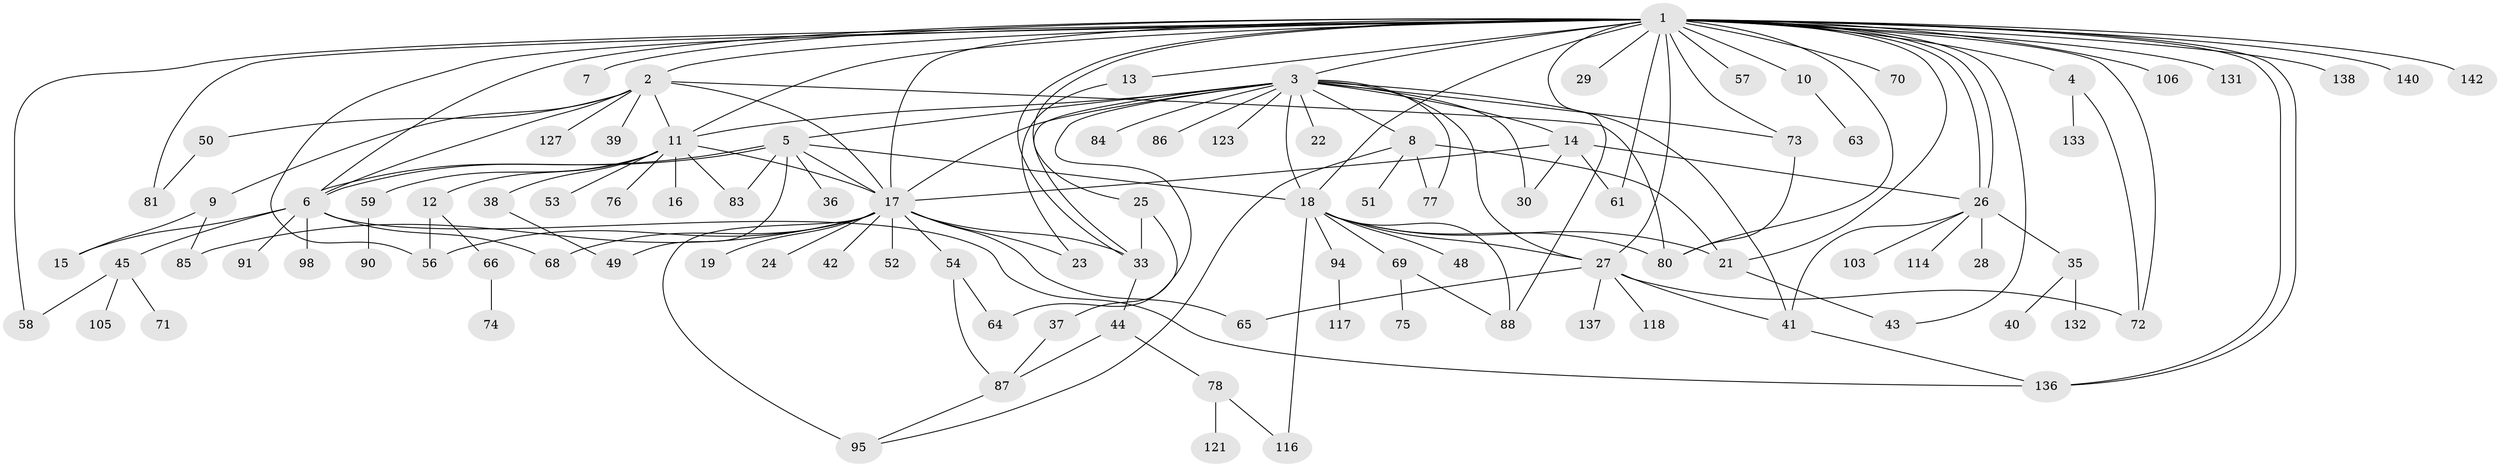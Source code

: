 // original degree distribution, {37: 0.007042253521126761, 9: 0.007042253521126761, 20: 0.007042253521126761, 3: 0.14084507042253522, 8: 0.02112676056338028, 10: 0.007042253521126761, 2: 0.2535211267605634, 6: 0.014084507042253521, 11: 0.02112676056338028, 5: 0.056338028169014086, 1: 0.4154929577464789, 4: 0.04929577464788732}
// Generated by graph-tools (version 1.1) at 2025/18/03/04/25 18:18:12]
// undirected, 99 vertices, 153 edges
graph export_dot {
graph [start="1"]
  node [color=gray90,style=filled];
  1;
  2;
  3;
  4;
  5 [super="+119+92"];
  6;
  7 [super="+60"];
  8 [super="+55+62"];
  9;
  10;
  11 [super="+79"];
  12 [super="+67"];
  13;
  14;
  15;
  16 [super="+129+101"];
  17 [super="+107+125+102+32+34+31"];
  18 [super="+20+47+111+122+115"];
  19;
  21;
  22;
  23;
  24 [super="+82"];
  25;
  26;
  27;
  28;
  29;
  30 [super="+113"];
  33 [super="+128"];
  35;
  36;
  37;
  38;
  39;
  40 [super="+46"];
  41;
  42;
  43;
  44;
  45 [super="+96"];
  48;
  49;
  50;
  51;
  52;
  53;
  54;
  56;
  57;
  58;
  59;
  61;
  63;
  64;
  65;
  66 [super="+109+110"];
  68;
  69;
  70;
  71;
  72 [super="+139+93"];
  73 [super="+100"];
  74;
  75;
  76;
  77;
  78;
  80;
  81;
  83 [super="+135"];
  84;
  85;
  86;
  87;
  88;
  90;
  91;
  94;
  95 [super="+104+108"];
  98;
  103;
  105;
  106;
  114;
  116;
  117;
  118;
  121;
  123;
  127;
  131;
  132;
  133;
  136;
  137;
  138;
  140;
  142;
  1 -- 2;
  1 -- 3;
  1 -- 4;
  1 -- 6;
  1 -- 7;
  1 -- 10;
  1 -- 11;
  1 -- 13;
  1 -- 18;
  1 -- 21;
  1 -- 26;
  1 -- 26;
  1 -- 27;
  1 -- 29;
  1 -- 33;
  1 -- 33;
  1 -- 43;
  1 -- 56;
  1 -- 57;
  1 -- 58;
  1 -- 61;
  1 -- 70;
  1 -- 72;
  1 -- 73;
  1 -- 80;
  1 -- 81;
  1 -- 88;
  1 -- 106;
  1 -- 131;
  1 -- 136;
  1 -- 136;
  1 -- 138;
  1 -- 140;
  1 -- 142;
  1 -- 17 [weight=3];
  2 -- 6;
  2 -- 9;
  2 -- 11;
  2 -- 17;
  2 -- 39;
  2 -- 50;
  2 -- 80;
  2 -- 127;
  3 -- 5;
  3 -- 8 [weight=2];
  3 -- 11;
  3 -- 14;
  3 -- 22;
  3 -- 25;
  3 -- 27;
  3 -- 41;
  3 -- 64;
  3 -- 73;
  3 -- 77;
  3 -- 84;
  3 -- 86;
  3 -- 123;
  3 -- 17;
  3 -- 30;
  3 -- 18 [weight=2];
  4 -- 72;
  4 -- 133;
  5 -- 6;
  5 -- 6;
  5 -- 18;
  5 -- 36;
  5 -- 49;
  5 -- 83;
  5 -- 17;
  6 -- 15;
  6 -- 45;
  6 -- 68;
  6 -- 91;
  6 -- 98;
  6 -- 136;
  8 -- 21;
  8 -- 51;
  8 -- 77;
  8 -- 95;
  9 -- 15;
  9 -- 85;
  10 -- 63;
  11 -- 12;
  11 -- 16;
  11 -- 38;
  11 -- 53;
  11 -- 59;
  11 -- 76;
  11 -- 83;
  11 -- 17;
  12 -- 66;
  12 -- 56;
  13 -- 23;
  14 -- 26;
  14 -- 30;
  14 -- 61;
  14 -- 17;
  17 -- 19;
  17 -- 24;
  17 -- 42;
  17 -- 68;
  17 -- 95 [weight=2];
  17 -- 23;
  17 -- 54;
  17 -- 33;
  17 -- 85;
  17 -- 56;
  17 -- 65;
  17 -- 52;
  18 -- 48;
  18 -- 80;
  18 -- 94;
  18 -- 116;
  18 -- 69;
  18 -- 88;
  18 -- 27;
  18 -- 21;
  21 -- 43;
  25 -- 33;
  25 -- 37;
  26 -- 28;
  26 -- 35;
  26 -- 41;
  26 -- 103;
  26 -- 114;
  27 -- 41;
  27 -- 65;
  27 -- 72;
  27 -- 118;
  27 -- 137;
  33 -- 44;
  35 -- 40;
  35 -- 132;
  37 -- 87;
  38 -- 49;
  41 -- 136;
  44 -- 78;
  44 -- 87;
  45 -- 58;
  45 -- 71;
  45 -- 105;
  50 -- 81;
  54 -- 64;
  54 -- 87;
  59 -- 90;
  66 -- 74;
  69 -- 75;
  69 -- 88;
  73 -- 80;
  78 -- 116;
  78 -- 121;
  87 -- 95;
  94 -- 117;
}
